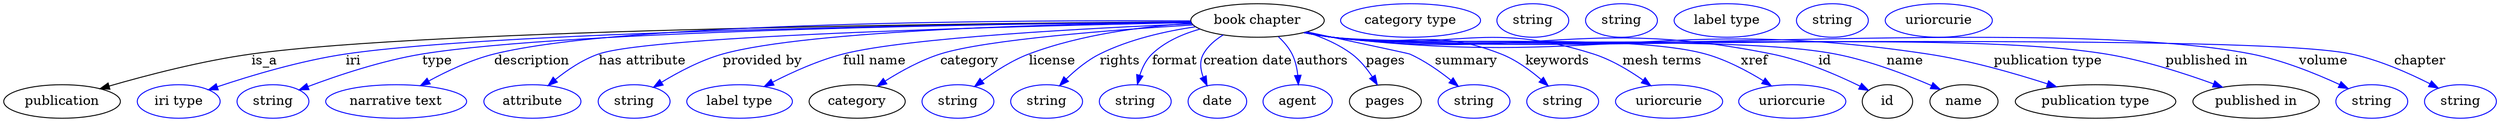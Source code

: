 digraph {
	graph [bb="0,0,2664.7,123"];
	node [label="\N"];
	"book chapter"	[height=0.5,
		label="book chapter",
		pos="1340.4,105",
		width=1.9859];
	publication	[height=0.5,
		pos="62.394,18",
		width=1.7332];
	"book chapter" -> publication	[label=is_a,
		lp="278.39,61.5",
		pos="e,102.91,31.702 1269,103.63 1061.2,102.25 459.25,95.979 264.39,69 211.83,61.722 153.08,46.334 112.55,34.54"];
	iri	[color=blue,
		height=0.5,
		label="iri type",
		pos="187.39,18",
		width=1.2277];
	"book chapter" -> iri	[color=blue,
		label=iri,
		lp="373.39,61.5",
		pos="e,219.34,30.613 1269.1,103.51 1075,101.85 539.73,94.99 365.39,69 317.66,61.883 264.59,45.877 228.92,33.88",
		style=solid];
	type	[color=blue,
		height=0.5,
		label=string,
		pos="288.39,18",
		width=1.0652];
	"book chapter" -> type	[color=blue,
		label=type,
		lp="462.39,61.5",
		pos="e,316.34,30.501 1269.1,103.53 1086.3,101.94 604.11,95.309 446.39,69 404.14,61.952 357.59,46.189 326.04,34.233",
		style=solid];
	description	[color=blue,
		height=0.5,
		label="narrative text",
		pos="420.39,18",
		width=2.0943];
	"book chapter" -> description	[color=blue,
		label=description,
		lp="563.89,61.5",
		pos="e,445.93,35.068 1268.8,104.65 1096.6,105.62 663.37,104.35 523.39,69 499.27,62.908 474.11,50.819 454.7,40.054",
		style=solid];
	"has attribute"	[color=blue,
		height=0.5,
		label=attribute,
		pos="565.39,18",
		width=1.4443];
	"book chapter" -> "has attribute"	[color=blue,
		label="has attribute",
		lp="681.39,61.5",
		pos="e,581.92,35.277 1269.4,102.77 1102.1,99.554 693.11,89.657 634.39,69 617.91,63.2 601.95,52.107 589.53,41.84",
		style=solid];
	"provided by"	[color=blue,
		height=0.5,
		label=string,
		pos="673.39,18",
		width=1.0652];
	"book chapter" -> "provided by"	[color=blue,
		label="provided by",
		lp="809.89,61.5",
		pos="e,693.94,33.275 1269.2,103.41 1137.2,101.71 859.72,95.042 767.39,69 744.37,62.505 720.59,49.795 702.72,38.816",
		style=solid];
	"full name"	[color=blue,
		height=0.5,
		label="label type",
		pos="786.39,18",
		width=1.5707];
	"book chapter" -> "full name"	[color=blue,
		label="full name",
		lp="929.89,61.5",
		pos="e,812.56,34.045 1270.3,101.44 1163.4,97.027 965.09,86.734 896.39,69 870.21,62.24 842.5,49.608 821.44,38.732",
		style=solid];
	category	[height=0.5,
		pos="912.39,18",
		width=1.4263];
	"book chapter" -> category	[color=blue,
		label=category,
		lp="1031.9,61.5",
		pos="e,933.64,34.431 1271.4,100.26 1187,95.095 1049.2,84.618 1000.4,69 979.78,62.404 958.63,50.578 942.23,40.083",
		style=solid];
	license	[color=blue,
		height=0.5,
		label=string,
		pos="1020.4,18",
		width=1.0652];
	"book chapter" -> license	[color=blue,
		label=license,
		lp="1120.4,61.5",
		pos="e,1038.2,34.245 1269.7,102.18 1219.6,98.924 1151.6,90.469 1095.4,69 1077.7,62.247 1060,50.72 1046.2,40.435",
		style=solid];
	rights	[color=blue,
		height=0.5,
		label=string,
		pos="1115.4,18",
		width=1.0652];
	"book chapter" -> rights	[color=blue,
		label=rights,
		lp="1192.9,61.5",
		pos="e,1129,34.962 1273.5,98.317 1241.3,93.582 1203,84.903 1171.4,69 1158.4,62.431 1146,52.034 1136.2,42.419",
		style=solid];
	format	[color=blue,
		height=0.5,
		label=string,
		pos="1210.4,18",
		width=1.0652];
	"book chapter" -> format	[color=blue,
		label=format,
		lp="1251.9,61.5",
		pos="e,1212.3,36.406 1278.5,95.865 1260.1,90.758 1241.2,82.463 1227.4,69 1221.1,62.909 1217.2,54.427 1214.7,46.177",
		style=solid];
	"creation date"	[color=blue,
		height=0.5,
		label=date,
		pos="1298.4,18",
		width=0.86659];
	"book chapter" -> "creation date"	[color=blue,
		label="creation date",
		lp="1329.9,61.5",
		pos="e,1286.9,34.997 1303.6,89.482 1295.2,84.328 1287.3,77.603 1282.4,69 1278.1,61.356 1279.3,52.386 1282.4,44.171",
		style=solid];
	authors	[color=blue,
		height=0.5,
		label=agent,
		pos="1384.4,18",
		width=1.0291];
	"book chapter" -> authors	[color=blue,
		label=authors,
		lp="1409.9,61.5",
		pos="e,1384.8,36.054 1362.3,87.858 1368.1,82.499 1373.7,76.073 1377.4,69 1381,62.037 1382.9,53.842 1383.9,46.124",
		style=solid];
	pages	[height=0.5,
		pos="1477.4,18",
		width=1.0652];
	"book chapter" -> pages	[color=blue,
		label=pages,
		lp="1477.9,61.5",
		pos="e,1468.8,35.931 1392.4,92.628 1409.1,87.303 1427,79.697 1441.4,69 1450.1,62.483 1457.6,53.221 1463.5,44.437",
		style=solid];
	summary	[color=blue,
		height=0.5,
		label=string,
		pos="1572.4,18",
		width=1.0652];
	"book chapter" -> summary	[color=blue,
		label=summary,
		lp="1563.9,61.5",
		pos="e,1555.5,34.357 1393.2,92.795 1440.3,82.778 1502.1,69.582 1503.4,69 1519.2,61.953 1535,50.904 1547.4,40.982",
		style=solid];
	keywords	[color=blue,
		height=0.5,
		label=string,
		pos="1667.4,18",
		width=1.0652];
	"book chapter" -> keywords	[color=blue,
		label=keywords,
		lp="1661.9,61.5",
		pos="e,1652.1,34.517 1391.5,92.274 1401,90.323 1411,88.462 1420.4,87 1500.3,74.579 1526.1,98.514 1601.4,69 1617.3,62.774 1632.6,51.582 \
1644.5,41.363",
		style=solid];
	"mesh terms"	[color=blue,
		height=0.5,
		label=uriorcurie,
		pos="1781.4,18",
		width=1.5887];
	"book chapter" -> "mesh terms"	[color=blue,
		label="mesh terms",
		lp="1773.9,61.5",
		pos="e,1761.8,34.944 1391,92.091 1400.7,90.133 1410.8,88.317 1420.4,87 1543.9,69.995 1581.6,106.88 1700.4,69 1719.5,62.916 1738.7,51.384 \
1753.5,40.927",
		style=solid];
	xref	[color=blue,
		height=0.5,
		label=uriorcurie,
		pos="1913.4,18",
		width=1.5887];
	"book chapter" -> xref	[color=blue,
		label=xref,
		lp="1872.9,61.5",
		pos="e,1890.9,34.82 1390.5,92.028 1400.4,90.05 1410.7,88.243 1420.4,87 1508.7,75.714 1734.6,92.659 1820.4,69 1842.4,62.94 1864.9,50.973 \
1882.3,40.266",
		style=solid];
	id	[height=0.5,
		pos="2015.4,18",
		width=0.75];
	"book chapter" -> id	[color=blue,
		label=id,
		lp="1948.4,61.5",
		pos="e,1995.1,29.937 1390.1,92.062 1400.1,90.054 1410.5,88.227 1420.4,87 1628.3,61.134 1686,110.31 1891.4,69 1925.1,62.212 1961.4,46.507 \
1985.9,34.495",
		style=solid];
	name	[height=0.5,
		pos="2096.4,18",
		width=1.011];
	"book chapter" -> name	[color=blue,
		label=name,
		lp="2033.4,61.5",
		pos="e,2070.8,31.158 1390.1,92.024 1400.1,90.02 1410.5,88.204 1420.4,87 1539.4,72.488 1841.7,91.503 1959.4,69 1995.3,62.141 2034.2,47.131 \
2061.4,35.337",
		style=solid];
	"publication type"	[height=0.5,
		pos="2236.4,18",
		width=2.3831];
	"book chapter" -> "publication type"	[color=blue,
		label="publication type",
		lp="2185.4,61.5",
		pos="e,2194.7,33.771 1390.1,91.984 1400.1,89.983 1410.5,88.178 1420.4,87 1701.6,53.427 1777.4,111.41 2057.4,69 2101.3,62.353 2149.7,48.411 \
2185.1,36.935",
		style=solid];
	"published in"	[height=0.5,
		pos="2407.4,18",
		width=1.8776];
	"book chapter" -> "published in"	[color=blue,
		label="published in",
		lp="2354.4,61.5",
		pos="e,2371.6,33.393 1390.1,91.933 1400.1,89.937 1410.5,88.146 1420.4,87 1603,65.802 2066,98.708 2247.4,69 2287.1,62.5 2330.6,48.446 \
2362.2,36.888",
		style=solid];
	volume	[color=blue,
		height=0.5,
		label=string,
		pos="2531.4,18",
		width=1.0652];
	"book chapter" -> volume	[color=blue,
		label=volume,
		lp="2479.4,61.5",
		pos="e,2506.5,31.694 1390.1,91.906 1400.1,89.912 1410.5,88.129 1420.4,87 1637.2,62.203 2188.2,111.09 2402.4,69 2435.8,62.429 2471.8,47.784 \
2497.3,36.033",
		style=solid];
	chapter	[color=blue,
		height=0.5,
		label=string,
		pos="2626.4,18",
		width=1.0652];
	"book chapter" -> chapter	[color=blue,
		label=chapter,
		lp="2582.9,61.5",
		pos="e,2602.7,32.403 1390.1,91.892 1400.1,89.899 1410.5,88.12 1420.4,87 1540.6,73.359 2391,94.25 2509.4,69 2539.2,62.64 2570.9,48.609 \
2593.7,37.025",
		style=solid];
	"named thing_category"	[color=blue,
		height=0.5,
		label="category type",
		pos="1504.4,105",
		width=2.0762];
	publication_pages	[color=blue,
		height=0.5,
		label=string,
		pos="1635.4,105",
		width=1.0652];
	publication_id	[color=blue,
		height=0.5,
		label=string,
		pos="1730.4,105",
		width=1.0652];
	publication_name	[color=blue,
		height=0.5,
		label="label type",
		pos="1843.4,105",
		width=1.5707];
	"publication_publication type"	[color=blue,
		height=0.5,
		label=string,
		pos="1956.4,105",
		width=1.0652];
	"book chapter_published in"	[color=blue,
		height=0.5,
		label=uriorcurie,
		pos="2070.4,105",
		width=1.5887];
}
